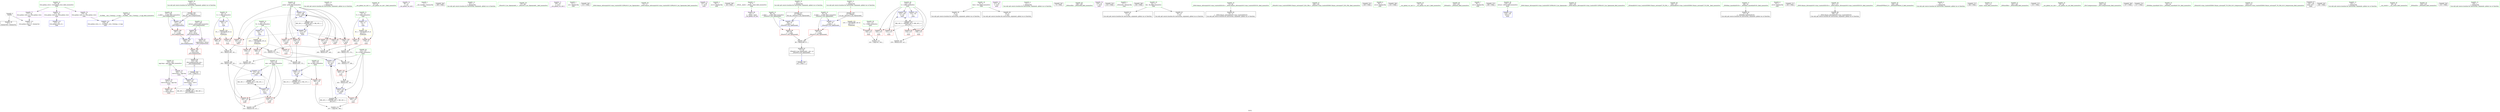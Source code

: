digraph "SVFG" {
	label="SVFG";

	Node0x5614a240f310 [shape=record,color=grey,label="{NodeID: 0\nNullPtr}"];
	Node0x5614a240f310 -> Node0x5614a24195a0[style=solid];
	Node0x5614a240f310 -> Node0x5614a241d6f0[style=solid];
	Node0x5614a2438730 [shape=record,color=black,label="{NodeID: 263\n201 = PHI(253, )\n}"];
	Node0x5614a2438730 -> Node0x5614a241e0e0[style=solid];
	Node0x5614a24184c0 [shape=record,color=red,label="{NodeID: 97\n218\<--125\n\<--ans\nmain\n}"];
	Node0x5614a24184c0 -> Node0x5614a241c2e0[style=solid];
	Node0x5614a2415c30 [shape=record,color=green,label="{NodeID: 14\n141\<--1\n\<--dummyObj\nCan only get source location for instruction, argument, global var or function.}"];
	Node0x5614a2418000 [shape=record,color=blue,label="{NodeID: 111\n23\<--21\nF\<--\nGlob }"];
	Node0x5614a2418000 -> Node0x5614a242de80[style=dashed];
	Node0x5614a24169c0 [shape=record,color=green,label="{NodeID: 28\n61\<--62\n__cxx_global_var_init.1\<--__cxx_global_var_init.1_field_insensitive\n}"];
	Node0x5614a2423880 [shape=record,color=grey,label="{NodeID: 208\n198 = Binary(197, 196, )\n}"];
	Node0x5614a2423880 -> Node0x5614a241e010[style=solid];
	Node0x5614a241df40 [shape=record,color=blue,label="{NodeID: 125\n125\<--194\nans\<--add12\nmain\n}"];
	Node0x5614a241df40 -> Node0x5614a24183f0[style=dashed];
	Node0x5614a241df40 -> Node0x5614a24184c0[style=dashed];
	Node0x5614a241df40 -> Node0x5614a241df40[style=dashed];
	Node0x5614a241df40 -> Node0x5614a242b680[style=dashed];
	Node0x5614a24176a0 [shape=record,color=green,label="{NodeID: 42\n127\<--128\nprod\<--prod_field_insensitive\nmain\n}"];
	Node0x5614a24176a0 -> Node0x5614a2418590[style=solid];
	Node0x5614a24176a0 -> Node0x5614a2418660[style=solid];
	Node0x5614a24176a0 -> Node0x5614a2418730[style=solid];
	Node0x5614a24176a0 -> Node0x5614a2418800[style=solid];
	Node0x5614a24176a0 -> Node0x5614a24188d0[style=solid];
	Node0x5614a24176a0 -> Node0x5614a24189a0[style=solid];
	Node0x5614a24176a0 -> Node0x5614a241dc00[style=solid];
	Node0x5614a24176a0 -> Node0x5614a241e010[style=solid];
	Node0x5614a242c580 [shape=record,color=black,label="{NodeID: 222\nMR_24V_2 = PHI(MR_24V_5, MR_24V_1, )\npts\{132 \}\n}"];
	Node0x5614a242c580 -> Node0x5614a241dda0[style=dashed];
	Node0x5614a24193d0 [shape=record,color=green,label="{NodeID: 56\n257\<--258\n__n.addr\<--__n.addr_field_insensitive\n_ZSt12setprecisioni\n}"];
	Node0x5614a24193d0 -> Node0x5614a2417d90[style=solid];
	Node0x5614a24193d0 -> Node0x5614a241e280[style=solid];
	Node0x5614a241a0e0 [shape=record,color=purple,label="{NodeID: 70\n69\<--12\n\<--.str\n__cxx_global_var_init.1\n}"];
	Node0x5614a241acd0 [shape=record,color=red,label="{NodeID: 84\n179\<--23\n\<--F\nmain\n}"];
	Node0x5614a241acd0 -> Node0x5614a241c460[style=solid];
	Node0x5614a2414cd0 [shape=record,color=green,label="{NodeID: 1\n7\<--1\n__dso_handle\<--dummyObj\nGlob }"];
	Node0x5614a24388a0 [shape=record,color=black,label="{NodeID: 264\n209 = PHI()\n}"];
	Node0x5614a2418590 [shape=record,color=red,label="{NodeID: 98\n170\<--127\n\<--prod\nmain\n}"];
	Node0x5614a2418590 -> Node0x5614a2423280[style=solid];
	Node0x5614a2415cc0 [shape=record,color=green,label="{NodeID: 15\n167\<--1\n\<--dummyObj\nCan only get source location for instruction, argument, global var or function.}"];
	Node0x5614a2418100 [shape=record,color=blue,label="{NodeID: 112\n25\<--21\nX\<--\nGlob }"];
	Node0x5614a2418100 -> Node0x5614a242df60[style=dashed];
	Node0x5614a2416ac0 [shape=record,color=green,label="{NodeID: 29\n67\<--68\n_ZStorSt13_Ios_OpenmodeS_\<--_ZStorSt13_Ios_OpenmodeS__field_insensitive\n}"];
	Node0x5614a2423a00 [shape=record,color=grey,label="{NodeID: 209\n183 = Binary(182, 181, )\n}"];
	Node0x5614a2423a00 -> Node0x5614a241de70[style=solid];
	Node0x5614a241e010 [shape=record,color=blue,label="{NodeID: 126\n127\<--198\nprod\<--add13\nmain\n}"];
	Node0x5614a241e010 -> Node0x5614a2418590[style=dashed];
	Node0x5614a241e010 -> Node0x5614a2418660[style=dashed];
	Node0x5614a241e010 -> Node0x5614a2418730[style=dashed];
	Node0x5614a241e010 -> Node0x5614a2418800[style=dashed];
	Node0x5614a241e010 -> Node0x5614a24188d0[style=dashed];
	Node0x5614a241e010 -> Node0x5614a24189a0[style=dashed];
	Node0x5614a241e010 -> Node0x5614a241e010[style=dashed];
	Node0x5614a241e010 -> Node0x5614a242bb80[style=dashed];
	Node0x5614a2417770 [shape=record,color=green,label="{NodeID: 43\n129\<--130\ntn\<--tn_field_insensitive\nmain\n}"];
	Node0x5614a2417770 -> Node0x5614a2418a70[style=solid];
	Node0x5614a2417770 -> Node0x5614a241dcd0[style=solid];
	Node0x5614a242ca80 [shape=record,color=black,label="{NodeID: 223\nMR_26V_2 = PHI(MR_26V_3, MR_26V_1, )\npts\{1340000 \}\n}"];
	Node0x5614a242ca80 -> Node0x5614a241e0e0[style=dashed];
	Node0x5614a24194a0 [shape=record,color=green,label="{NodeID: 57\n36\<--269\n_GLOBAL__sub_I_Yoshiap_1_0.cpp\<--_GLOBAL__sub_I_Yoshiap_1_0.cpp_field_insensitive\n}"];
	Node0x5614a24194a0 -> Node0x5614a2418300[style=solid];
	Node0x5614a241a1b0 [shape=record,color=purple,label="{NodeID: 71\n100\<--18\n\<--.str.3\n__cxx_global_var_init.2\n}"];
	Node0x5614a241ada0 [shape=record,color=red,label="{NodeID: 85\n196\<--23\n\<--F\nmain\n}"];
	Node0x5614a241ada0 -> Node0x5614a2423880[style=solid];
	Node0x5614a2414d60 [shape=record,color=green,label="{NodeID: 2\n12\<--1\n.str\<--dummyObj\nGlob }"];
	Node0x5614a2438970 [shape=record,color=black,label="{NodeID: 265\n213 = PHI()\n}"];
	Node0x5614a2418660 [shape=record,color=red,label="{NodeID: 99\n174\<--127\n\<--prod\nmain\n}"];
	Node0x5614a2418660 -> Node0x5614a2423d00[style=solid];
	Node0x5614a2415dc0 [shape=record,color=green,label="{NodeID: 16\n202\<--1\n\<--dummyObj\nCan only get source location for instruction, argument, global var or function.|{<s0>15}}"];
	Node0x5614a2415dc0:s0 -> Node0x5614a2437490[style=solid,color=red];
	Node0x5614a2418200 [shape=record,color=blue,label="{NodeID: 113\n275\<--35\nllvm.global_ctors_0\<--\nGlob }"];
	Node0x5614a2416bc0 [shape=record,color=green,label="{NodeID: 30\n71\<--72\n_ZNSt14basic_ofstreamIcSt11char_traitsIcEEC1EPKcSt13_Ios_Openmode\<--_ZNSt14basic_ofstreamIcSt11char_traitsIcEEC1EPKcSt13_Ios_Openmode_field_insensitive\n}"];
	Node0x5614a2423b80 [shape=record,color=grey,label="{NodeID: 210\n181 = Binary(177, 180, )\n}"];
	Node0x5614a2423b80 -> Node0x5614a2423a00[style=solid];
	Node0x5614a241e0e0 [shape=record,color=blue,label="{NodeID: 127\n205\<--201\ncoerce.dive\<--call14\nmain\n}"];
	Node0x5614a241e0e0 -> Node0x5614a2417cc0[style=dashed];
	Node0x5614a241e0e0 -> Node0x5614a242ca80[style=dashed];
	Node0x5614a2417840 [shape=record,color=green,label="{NodeID: 44\n131\<--132\ntf\<--tf_field_insensitive\nmain\n}"];
	Node0x5614a2417840 -> Node0x5614a2418b40[style=solid];
	Node0x5614a2417840 -> Node0x5614a2417bf0[style=solid];
	Node0x5614a2417840 -> Node0x5614a241dda0[style=solid];
	Node0x5614a2417840 -> Node0x5614a241de70[style=solid];
	Node0x5614a24195a0 [shape=record,color=black,label="{NodeID: 58\n2\<--3\ndummyVal\<--dummyVal\n}"];
	Node0x5614a241a280 [shape=record,color=purple,label="{NodeID: 72\n147\<--28\n\<--.str.4\nmain\n}"];
	Node0x5614a241ae70 [shape=record,color=red,label="{NodeID: 86\n169\<--25\n\<--X\nmain\n}"];
	Node0x5614a241ae70 -> Node0x5614a2423280[style=solid];
	Node0x5614a2415600 [shape=record,color=green,label="{NodeID: 3\n18\<--1\n.str.3\<--dummyObj\nGlob }"];
	Node0x5614a2438a40 [shape=record,color=black,label="{NodeID: 266\n46 = PHI()\n}"];
	Node0x5614a2418730 [shape=record,color=red,label="{NodeID: 100\n178\<--127\n\<--prod\nmain\n}"];
	Node0x5614a2418730 -> Node0x5614a241c460[style=solid];
	Node0x5614a2415ec0 [shape=record,color=green,label="{NodeID: 17\n4\<--6\n_ZStL8__ioinit\<--_ZStL8__ioinit_field_insensitive\nGlob }"];
	Node0x5614a2415ec0 -> Node0x5614a241a010[style=solid];
	Node0x5614a2418300 [shape=record,color=blue,label="{NodeID: 114\n276\<--36\nllvm.global_ctors_1\<--_GLOBAL__sub_I_Yoshiap_1_0.cpp\nGlob }"];
	Node0x5614a2416cc0 [shape=record,color=green,label="{NodeID: 31\n80\<--81\n__a.addr\<--__a.addr_field_insensitive\n_ZStorSt13_Ios_OpenmodeS_\n}"];
	Node0x5614a2416cc0 -> Node0x5614a241b0e0[style=solid];
	Node0x5614a2416cc0 -> Node0x5614a241d7f0[style=solid];
	Node0x5614a2423d00 [shape=record,color=grey,label="{NodeID: 211\n175 = Binary(173, 174, )\n}"];
	Node0x5614a2423d00 -> Node0x5614a241dda0[style=solid];
	Node0x5614a241e1b0 [shape=record,color=blue,label="{NodeID: 128\n123\<--229\nt\<--inc\nmain\n}"];
	Node0x5614a241e1b0 -> Node0x5614a242b180[style=dashed];
	Node0x5614a2417910 [shape=record,color=green,label="{NodeID: 45\n133\<--134\nagg.tmp\<--agg.tmp_field_insensitive\nmain\n}"];
	Node0x5614a2417910 -> Node0x5614a241a7f0[style=solid];
	Node0x5614a2417910 -> Node0x5614a241a8c0[style=solid];
	Node0x5614a24196a0 [shape=record,color=black,label="{NodeID: 59\n9\<--8\n\<--fout\nCan only get source location for instruction, argument, global var or function.}"];
	Node0x5614a241a350 [shape=record,color=purple,label="{NodeID: 73\n212\<--30\n\<--.str.5\nmain\n}"];
	Node0x5614a241af40 [shape=record,color=red,label="{NodeID: 87\n177\<--25\n\<--X\nmain\n}"];
	Node0x5614a241af40 -> Node0x5614a2423b80[style=solid];
	Node0x5614a2415690 [shape=record,color=green,label="{NodeID: 4\n21\<--1\n\<--dummyObj\nCan only get source location for instruction, argument, global var or function.}"];
	Node0x5614a2438b10 [shape=record,color=black,label="{NodeID: 267\n73 = PHI()\n}"];
	Node0x5614a2418800 [shape=record,color=red,label="{NodeID: 101\n191\<--127\n\<--prod\nmain\n}"];
	Node0x5614a2418800 -> Node0x5614a2423700[style=solid];
	Node0x5614a2415fc0 [shape=record,color=green,label="{NodeID: 18\n8\<--11\nfout\<--fout_field_insensitive\nGlob }"];
	Node0x5614a2415fc0 -> Node0x5614a24196a0[style=solid];
	Node0x5614a2415fc0 -> Node0x5614a24197a0[style=solid];
	Node0x5614a241d6f0 [shape=record,color=blue, style = dotted,label="{NodeID: 115\n277\<--3\nllvm.global_ctors_2\<--dummyVal\nGlob }"];
	Node0x5614a2416d90 [shape=record,color=green,label="{NodeID: 32\n82\<--83\n__b.addr\<--__b.addr_field_insensitive\n_ZStorSt13_Ios_OpenmodeS_\n}"];
	Node0x5614a2416d90 -> Node0x5614a241b1b0[style=solid];
	Node0x5614a2416d90 -> Node0x5614a241d8c0[style=solid];
	Node0x5614a2423e80 [shape=record,color=grey,label="{NodeID: 212\n145 = cmp(143, 144, )\n}"];
	Node0x5614a241e280 [shape=record,color=blue,label="{NodeID: 129\n257\<--254\n__n.addr\<--__n\n_ZSt12setprecisioni\n}"];
	Node0x5614a241e280 -> Node0x5614a2417d90[style=dashed];
	Node0x5614a24179e0 [shape=record,color=green,label="{NodeID: 46\n138\<--139\n_ZNSirsERi\<--_ZNSirsERi_field_insensitive\n}"];
	Node0x5614a24197a0 [shape=record,color=black,label="{NodeID: 60\n10\<--8\n\<--fout\nCan only get source location for instruction, argument, global var or function.}"];
	Node0x5614a241a420 [shape=record,color=purple,label="{NodeID: 74\n216\<--32\n\<--.str.6\nmain\n}"];
	Node0x5614a2436fd0 [shape=record,color=black,label="{NodeID: 254\n223 = PHI()\n}"];
	Node0x5614a241b010 [shape=record,color=red,label="{NodeID: 88\n219\<--25\n\<--X\nmain\n}"];
	Node0x5614a241b010 -> Node0x5614a241c160[style=solid];
	Node0x5614a2415720 [shape=record,color=green,label="{NodeID: 5\n27\<--1\n_ZSt4cout\<--dummyObj\nGlob }"];
	Node0x5614a2438be0 [shape=record,color=black,label="{NodeID: 268\n105 = PHI()\n}"];
	Node0x5614a24188d0 [shape=record,color=red,label="{NodeID: 102\n197\<--127\n\<--prod\nmain\n}"];
	Node0x5614a24188d0 -> Node0x5614a2423880[style=solid];
	Node0x5614a24160c0 [shape=record,color=green,label="{NodeID: 19\n14\<--17\nfin\<--fin_field_insensitive\nGlob }"];
	Node0x5614a24160c0 -> Node0x5614a24198a0[style=solid];
	Node0x5614a24160c0 -> Node0x5614a24199a0[style=solid];
	Node0x5614a241d7f0 [shape=record,color=blue,label="{NodeID: 116\n80\<--78\n__a.addr\<--__a\n_ZStorSt13_Ios_OpenmodeS_\n}"];
	Node0x5614a241d7f0 -> Node0x5614a241b0e0[style=dashed];
	Node0x5614a2416e60 [shape=record,color=green,label="{NodeID: 33\n75\<--94\n_ZNSt14basic_ofstreamIcSt11char_traitsIcEED1Ev\<--_ZNSt14basic_ofstreamIcSt11char_traitsIcEED1Ev_field_insensitive\n}"];
	Node0x5614a2416e60 -> Node0x5614a2419ba0[style=solid];
	Node0x5614a2424000 [shape=record,color=grey,label="{NodeID: 213\n187 = cmp(185, 186, )\n}"];
	Node0x5614a241e350 [shape=record,color=blue,label="{NodeID: 130\n260\<--261\n_M_n\<--\n_ZSt12setprecisioni\n}"];
	Node0x5614a241e350 -> Node0x5614a2417e60[style=dashed];
	Node0x5614a2417ae0 [shape=record,color=green,label="{NodeID: 47\n149\<--150\n_ZStlsISt11char_traitsIcEERSt13basic_ostreamIcT_ES5_PKc\<--_ZStlsISt11char_traitsIcEERSt13basic_ostreamIcT_ES5_PKc_field_insensitive\n}"];
	Node0x5614a24198a0 [shape=record,color=black,label="{NodeID: 61\n15\<--14\n\<--fin\nCan only get source location for instruction, argument, global var or function.}"];
	Node0x5614a241a4f0 [shape=record,color=purple,label="{NodeID: 75\n275\<--34\nllvm.global_ctors_0\<--llvm.global_ctors\nGlob }"];
	Node0x5614a241a4f0 -> Node0x5614a2418200[style=solid];
	Node0x5614a2192500 [shape=record,color=black,label="{NodeID: 255\n226 = PHI()\n}"];
	Node0x5614a241b0e0 [shape=record,color=red,label="{NodeID: 89\n86\<--80\n\<--__a.addr\n_ZStorSt13_Ios_OpenmodeS_\n}"];
	Node0x5614a241b0e0 -> Node0x5614a241c5e0[style=solid];
	Node0x5614a24157b0 [shape=record,color=green,label="{NodeID: 6\n28\<--1\n.str.4\<--dummyObj\nGlob }"];
	Node0x5614a2438cb0 [shape=record,color=black,label="{NodeID: 269\n155 = PHI()\n}"];
	Node0x5614a24189a0 [shape=record,color=red,label="{NodeID: 103\n220\<--127\n\<--prod\nmain\n}"];
	Node0x5614a24189a0 -> Node0x5614a241c160[style=solid];
	Node0x5614a24161c0 [shape=record,color=green,label="{NodeID: 20\n20\<--22\nC\<--C_field_insensitive\nGlob }"];
	Node0x5614a24161c0 -> Node0x5614a241ab30[style=solid];
	Node0x5614a24161c0 -> Node0x5614a241ac00[style=solid];
	Node0x5614a24161c0 -> Node0x5614a2417f30[style=solid];
	Node0x5614a241c160 [shape=record,color=grey,label="{NodeID: 200\n221 = Binary(219, 220, )\n}"];
	Node0x5614a241c160 -> Node0x5614a241c2e0[style=solid];
	Node0x5614a241d8c0 [shape=record,color=blue,label="{NodeID: 117\n82\<--79\n__b.addr\<--__b\n_ZStorSt13_Ios_OpenmodeS_\n}"];
	Node0x5614a241d8c0 -> Node0x5614a241b1b0[style=dashed];
	Node0x5614a2416f60 [shape=record,color=green,label="{NodeID: 34\n97\<--98\n__cxx_global_var_init.2\<--__cxx_global_var_init.2_field_insensitive\n}"];
	Node0x5614a2418c00 [shape=record,color=green,label="{NodeID: 48\n153\<--154\n_ZNSolsEi\<--_ZNSolsEi_field_insensitive\n}"];
	Node0x5614a242dd70 [shape=record,color=yellow,style=double,label="{NodeID: 228\n6V_1 = ENCHI(MR_6V_0)\npts\{22 \}\nFun[main]}"];
	Node0x5614a242dd70 -> Node0x5614a241ab30[style=dashed];
	Node0x5614a242dd70 -> Node0x5614a241ac00[style=dashed];
	Node0x5614a24199a0 [shape=record,color=black,label="{NodeID: 62\n16\<--14\n\<--fin\nCan only get source location for instruction, argument, global var or function.}"];
	Node0x5614a241a5f0 [shape=record,color=purple,label="{NodeID: 76\n276\<--34\nllvm.global_ctors_1\<--llvm.global_ctors\nGlob }"];
	Node0x5614a241a5f0 -> Node0x5614a2418300[style=solid];
	Node0x5614a2437490 [shape=record,color=black,label="{NodeID: 256\n254 = PHI(202, )\n0th arg _ZSt12setprecisioni }"];
	Node0x5614a2437490 -> Node0x5614a241e280[style=solid];
	Node0x5614a241b1b0 [shape=record,color=red,label="{NodeID: 90\n87\<--82\n\<--__b.addr\n_ZStorSt13_Ios_OpenmodeS_\n}"];
	Node0x5614a241b1b0 -> Node0x5614a241c5e0[style=solid];
	Node0x5614a2415840 [shape=record,color=green,label="{NodeID: 7\n30\<--1\n.str.5\<--dummyObj\nGlob }"];
	Node0x5614a2438db0 [shape=record,color=black,label="{NodeID: 270\n160 = PHI()\n}"];
	Node0x5614a2418a70 [shape=record,color=red,label="{NodeID: 104\n186\<--129\n\<--tn\nmain\n}"];
	Node0x5614a2418a70 -> Node0x5614a2424000[style=solid];
	Node0x5614a24162c0 [shape=record,color=green,label="{NodeID: 21\n23\<--24\nF\<--F_field_insensitive\nGlob }"];
	Node0x5614a24162c0 -> Node0x5614a241acd0[style=solid];
	Node0x5614a24162c0 -> Node0x5614a241ada0[style=solid];
	Node0x5614a24162c0 -> Node0x5614a2418000[style=solid];
	Node0x5614a241c2e0 [shape=record,color=grey,label="{NodeID: 201\n222 = Binary(218, 221, )\n}"];
	Node0x5614a241d990 [shape=record,color=blue,label="{NodeID: 118\n119\<--136\nretval\<--\nmain\n}"];
	Node0x5614a2417060 [shape=record,color=green,label="{NodeID: 35\n103\<--104\n_ZNSt14basic_ifstreamIcSt11char_traitsIcEEC1EPKcSt13_Ios_Openmode\<--_ZNSt14basic_ifstreamIcSt11char_traitsIcEEC1EPKcSt13_Ios_Openmode_field_insensitive\n}"];
	Node0x5614a2418d00 [shape=record,color=green,label="{NodeID: 49\n156\<--157\n_ZSt4endlIcSt11char_traitsIcEERSt13basic_ostreamIT_T0_ES6_\<--_ZSt4endlIcSt11char_traitsIcEERSt13basic_ostreamIT_T0_ES6__field_insensitive\n}"];
	Node0x5614a242de80 [shape=record,color=yellow,style=double,label="{NodeID: 229\n8V_1 = ENCHI(MR_8V_0)\npts\{24 \}\nFun[main]}"];
	Node0x5614a242de80 -> Node0x5614a241acd0[style=dashed];
	Node0x5614a242de80 -> Node0x5614a241ada0[style=dashed];
	Node0x5614a2419aa0 [shape=record,color=black,label="{NodeID: 63\n47\<--48\n\<--_ZNSt8ios_base4InitD1Ev\nCan only get source location for instruction, argument, global var or function.}"];
	Node0x5614a241a6f0 [shape=record,color=purple,label="{NodeID: 77\n277\<--34\nllvm.global_ctors_2\<--llvm.global_ctors\nGlob }"];
	Node0x5614a241a6f0 -> Node0x5614a241d6f0[style=solid];
	Node0x5614a2437650 [shape=record,color=black,label="{NodeID: 257\n78 = PHI(65, )\n0th arg _ZStorSt13_Ios_OpenmodeS_ }"];
	Node0x5614a2437650 -> Node0x5614a241d7f0[style=solid];
	Node0x5614a241b280 [shape=record,color=red,label="{NodeID: 91\n144\<--121\n\<--T\nmain\n}"];
	Node0x5614a241b280 -> Node0x5614a2423e80[style=solid];
	Node0x5614a24158d0 [shape=record,color=green,label="{NodeID: 8\n32\<--1\n.str.6\<--dummyObj\nGlob }"];
	Node0x5614a2438f10 [shape=record,color=black,label="{NodeID: 271\n163 = PHI()\n}"];
	Node0x5614a2418b40 [shape=record,color=red,label="{NodeID: 105\n182\<--131\n\<--tf\nmain\n}"];
	Node0x5614a2418b40 -> Node0x5614a2423a00[style=solid];
	Node0x5614a24163c0 [shape=record,color=green,label="{NodeID: 22\n25\<--26\nX\<--X_field_insensitive\nGlob }"];
	Node0x5614a24163c0 -> Node0x5614a241ae70[style=solid];
	Node0x5614a24163c0 -> Node0x5614a241af40[style=solid];
	Node0x5614a24163c0 -> Node0x5614a241b010[style=solid];
	Node0x5614a24163c0 -> Node0x5614a2418100[style=solid];
	Node0x5614a241c460 [shape=record,color=grey,label="{NodeID: 202\n180 = Binary(178, 179, )\n}"];
	Node0x5614a241c460 -> Node0x5614a2423b80[style=solid];
	Node0x5614a241da60 [shape=record,color=blue,label="{NodeID: 119\n123\<--141\nt\<--\nmain\n}"];
	Node0x5614a241da60 -> Node0x5614a242b180[style=dashed];
	Node0x5614a2417160 [shape=record,color=green,label="{NodeID: 36\n107\<--113\n_ZNSt14basic_ifstreamIcSt11char_traitsIcEED1Ev\<--_ZNSt14basic_ifstreamIcSt11char_traitsIcEED1Ev_field_insensitive\n}"];
	Node0x5614a2417160 -> Node0x5614a2419d70[style=solid];
	Node0x5614a2418e00 [shape=record,color=green,label="{NodeID: 50\n158\<--159\n_ZNSolsEPFRSoS_E\<--_ZNSolsEPFRSoS_E_field_insensitive\n}"];
	Node0x5614a242df60 [shape=record,color=yellow,style=double,label="{NodeID: 230\n10V_1 = ENCHI(MR_10V_0)\npts\{26 \}\nFun[main]}"];
	Node0x5614a242df60 -> Node0x5614a241ae70[style=dashed];
	Node0x5614a242df60 -> Node0x5614a241af40[style=dashed];
	Node0x5614a242df60 -> Node0x5614a241b010[style=dashed];
	Node0x5614a2419ba0 [shape=record,color=black,label="{NodeID: 64\n74\<--75\n\<--_ZNSt14basic_ofstreamIcSt11char_traitsIcEED1Ev\nCan only get source location for instruction, argument, global var or function.}"];
	Node0x5614a241a7f0 [shape=record,color=purple,label="{NodeID: 78\n205\<--133\ncoerce.dive\<--agg.tmp\nmain\n}"];
	Node0x5614a241a7f0 -> Node0x5614a241e0e0[style=solid];
	Node0x5614a2437750 [shape=record,color=black,label="{NodeID: 258\n79 = PHI(66, )\n1st arg _ZStorSt13_Ios_OpenmodeS_ }"];
	Node0x5614a2437750 -> Node0x5614a241d8c0[style=solid];
	Node0x5614a241b350 [shape=record,color=red,label="{NodeID: 92\n143\<--123\n\<--t\nmain\n}"];
	Node0x5614a241b350 -> Node0x5614a2423e80[style=solid];
	Node0x5614a2415960 [shape=record,color=green,label="{NodeID: 9\n35\<--1\n\<--dummyObj\nCan only get source location for instruction, argument, global var or function.}"];
	Node0x5614a2439010 [shape=record,color=black,label="{NodeID: 272\n164 = PHI()\n}"];
	Node0x5614a2417bf0 [shape=record,color=red,label="{NodeID: 106\n185\<--131\n\<--tf\nmain\n}"];
	Node0x5614a2417bf0 -> Node0x5614a2424000[style=solid];
	Node0x5614a24164c0 [shape=record,color=green,label="{NodeID: 23\n34\<--38\nllvm.global_ctors\<--llvm.global_ctors_field_insensitive\nGlob }"];
	Node0x5614a24164c0 -> Node0x5614a241a4f0[style=solid];
	Node0x5614a24164c0 -> Node0x5614a241a5f0[style=solid];
	Node0x5614a24164c0 -> Node0x5614a241a6f0[style=solid];
	Node0x5614a241c5e0 [shape=record,color=grey,label="{NodeID: 203\n88 = Binary(86, 87, )\n}"];
	Node0x5614a241c5e0 -> Node0x5614a2419ca0[style=solid];
	Node0x5614a241db30 [shape=record,color=blue,label="{NodeID: 120\n125\<--21\nans\<--\nmain\n}"];
	Node0x5614a241db30 -> Node0x5614a24183f0[style=dashed];
	Node0x5614a241db30 -> Node0x5614a24184c0[style=dashed];
	Node0x5614a241db30 -> Node0x5614a241df40[style=dashed];
	Node0x5614a241db30 -> Node0x5614a242b680[style=dashed];
	Node0x5614a2417260 [shape=record,color=green,label="{NodeID: 37\n116\<--117\nmain\<--main_field_insensitive\n}"];
	Node0x5614a2418f00 [shape=record,color=green,label="{NodeID: 51\n161\<--162\n_ZNSirsERd\<--_ZNSirsERd_field_insensitive\n}"];
	Node0x5614a2419ca0 [shape=record,color=black,label="{NodeID: 65\n77\<--88\n_ZStorSt13_Ios_OpenmodeS__ret\<--or\n_ZStorSt13_Ios_OpenmodeS_\n|{<s0>3}}"];
	Node0x5614a2419ca0:s0 -> Node0x5614a24380a0[style=solid,color=blue];
	Node0x5614a241a8c0 [shape=record,color=purple,label="{NodeID: 79\n207\<--133\ncoerce.dive15\<--agg.tmp\nmain\n}"];
	Node0x5614a241a8c0 -> Node0x5614a2417cc0[style=solid];
	Node0x5614a24380a0 [shape=record,color=black,label="{NodeID: 259\n64 = PHI(77, )\n}"];
	Node0x5614a241b420 [shape=record,color=red,label="{NodeID: 93\n151\<--123\n\<--t\nmain\n}"];
	Node0x5614a24159f0 [shape=record,color=green,label="{NodeID: 10\n65\<--1\n\<--dummyObj\nCan only get source location for instruction, argument, global var or function.|{<s0>3}}"];
	Node0x5614a24159f0:s0 -> Node0x5614a2437650[style=solid,color=red];
	Node0x5614a24390e0 [shape=record,color=black,label="{NodeID: 273\n215 = PHI()\n}"];
	Node0x5614a2417cc0 [shape=record,color=red,label="{NodeID: 107\n208\<--207\n\<--coerce.dive15\nmain\n}"];
	Node0x5614a24165c0 [shape=record,color=green,label="{NodeID: 24\n39\<--40\n__cxx_global_var_init\<--__cxx_global_var_init_field_insensitive\n}"];
	Node0x5614a2423280 [shape=record,color=grey,label="{NodeID: 204\n171 = Binary(169, 170, )\n}"];
	Node0x5614a2423280 -> Node0x5614a241dcd0[style=solid];
	Node0x5614a241dc00 [shape=record,color=blue,label="{NodeID: 121\n127\<--167\nprod\<--\nmain\n}"];
	Node0x5614a241dc00 -> Node0x5614a2418590[style=dashed];
	Node0x5614a241dc00 -> Node0x5614a2418660[style=dashed];
	Node0x5614a241dc00 -> Node0x5614a2418730[style=dashed];
	Node0x5614a241dc00 -> Node0x5614a2418800[style=dashed];
	Node0x5614a241dc00 -> Node0x5614a24188d0[style=dashed];
	Node0x5614a241dc00 -> Node0x5614a24189a0[style=dashed];
	Node0x5614a241dc00 -> Node0x5614a241e010[style=dashed];
	Node0x5614a241dc00 -> Node0x5614a242bb80[style=dashed];
	Node0x5614a2417360 [shape=record,color=green,label="{NodeID: 38\n119\<--120\nretval\<--retval_field_insensitive\nmain\n}"];
	Node0x5614a2417360 -> Node0x5614a241d990[style=solid];
	Node0x5614a242b180 [shape=record,color=black,label="{NodeID: 218\nMR_16V_3 = PHI(MR_16V_4, MR_16V_2, )\npts\{124 \}\n}"];
	Node0x5614a242b180 -> Node0x5614a241b350[style=dashed];
	Node0x5614a242b180 -> Node0x5614a241b420[style=dashed];
	Node0x5614a242b180 -> Node0x5614a241b4f0[style=dashed];
	Node0x5614a242b180 -> Node0x5614a241b5c0[style=dashed];
	Node0x5614a242b180 -> Node0x5614a241e1b0[style=dashed];
	Node0x5614a2419000 [shape=record,color=green,label="{NodeID: 52\n203\<--204\n_ZSt12setprecisioni\<--_ZSt12setprecisioni_field_insensitive\n}"];
	Node0x5614a242e120 [shape=record,color=yellow,style=double,label="{NodeID: 232\n14V_1 = ENCHI(MR_14V_0)\npts\{122 \}\nFun[main]}"];
	Node0x5614a242e120 -> Node0x5614a241b280[style=dashed];
	Node0x5614a2419d70 [shape=record,color=black,label="{NodeID: 66\n106\<--107\n\<--_ZNSt14basic_ifstreamIcSt11char_traitsIcEED1Ev\nCan only get source location for instruction, argument, global var or function.}"];
	Node0x5614a241a990 [shape=record,color=purple,label="{NodeID: 80\n260\<--255\n_M_n\<--retval\n_ZSt12setprecisioni\n}"];
	Node0x5614a241a990 -> Node0x5614a241e350[style=solid];
	Node0x5614a24382d0 [shape=record,color=black,label="{NodeID: 260\n137 = PHI()\n}"];
	Node0x5614a241b4f0 [shape=record,color=red,label="{NodeID: 94\n214\<--123\n\<--t\nmain\n}"];
	Node0x5614a2415a80 [shape=record,color=green,label="{NodeID: 11\n66\<--1\n\<--dummyObj\nCan only get source location for instruction, argument, global var or function.|{<s0>3}}"];
	Node0x5614a2415a80:s0 -> Node0x5614a2437750[style=solid,color=red];
	Node0x5614a2439210 [shape=record,color=black,label="{NodeID: 274\n217 = PHI()\n}"];
	Node0x5614a2417d90 [shape=record,color=red,label="{NodeID: 108\n261\<--257\n\<--__n.addr\n_ZSt12setprecisioni\n}"];
	Node0x5614a2417d90 -> Node0x5614a241e350[style=solid];
	Node0x5614a24166c0 [shape=record,color=green,label="{NodeID: 25\n43\<--44\n_ZNSt8ios_base4InitC1Ev\<--_ZNSt8ios_base4InitC1Ev_field_insensitive\n}"];
	Node0x5614a2423400 [shape=record,color=grey,label="{NodeID: 205\n229 = Binary(228, 141, )\n}"];
	Node0x5614a2423400 -> Node0x5614a241e1b0[style=solid];
	Node0x5614a241dcd0 [shape=record,color=blue,label="{NodeID: 122\n129\<--171\ntn\<--div\nmain\n}"];
	Node0x5614a241dcd0 -> Node0x5614a2418a70[style=dashed];
	Node0x5614a241dcd0 -> Node0x5614a241dcd0[style=dashed];
	Node0x5614a241dcd0 -> Node0x5614a242c080[style=dashed];
	Node0x5614a2417430 [shape=record,color=green,label="{NodeID: 39\n121\<--122\nT\<--T_field_insensitive\nmain\n}"];
	Node0x5614a2417430 -> Node0x5614a241b280[style=solid];
	Node0x5614a242b680 [shape=record,color=black,label="{NodeID: 219\nMR_18V_2 = PHI(MR_18V_4, MR_18V_1, )\npts\{126 \}\n}"];
	Node0x5614a242b680 -> Node0x5614a241db30[style=dashed];
	Node0x5614a2419100 [shape=record,color=green,label="{NodeID: 53\n210\<--211\n_ZStlsIcSt11char_traitsIcEERSt13basic_ostreamIT_T0_ES6_St13_Setprecision\<--_ZStlsIcSt11char_traitsIcEERSt13basic_ostreamIT_T0_ES6_St13_Setprecision_field_insensitive\n}"];
	Node0x5614a2419e70 [shape=record,color=black,label="{NodeID: 67\n118\<--136\nmain_ret\<--\nmain\n}"];
	Node0x5614a241aa60 [shape=record,color=purple,label="{NodeID: 81\n263\<--255\ncoerce.dive\<--retval\n_ZSt12setprecisioni\n}"];
	Node0x5614a241aa60 -> Node0x5614a2417e60[style=solid];
	Node0x5614a24383a0 [shape=record,color=black,label="{NodeID: 261\n148 = PHI()\n}"];
	Node0x5614a241b5c0 [shape=record,color=red,label="{NodeID: 95\n228\<--123\n\<--t\nmain\n}"];
	Node0x5614a241b5c0 -> Node0x5614a2423400[style=solid];
	Node0x5614a2415b10 [shape=record,color=green,label="{NodeID: 12\n102\<--1\n\<--dummyObj\nCan only get source location for instruction, argument, global var or function.}"];
	Node0x5614a2417e60 [shape=record,color=red,label="{NodeID: 109\n264\<--263\n\<--coerce.dive\n_ZSt12setprecisioni\n}"];
	Node0x5614a2417e60 -> Node0x5614a2419f40[style=solid];
	Node0x5614a24167c0 [shape=record,color=green,label="{NodeID: 26\n49\<--50\n__cxa_atexit\<--__cxa_atexit_field_insensitive\n}"];
	Node0x5614a2423580 [shape=record,color=grey,label="{NodeID: 206\n194 = Binary(193, 192, )\n}"];
	Node0x5614a2423580 -> Node0x5614a241df40[style=solid];
	Node0x5614a241dda0 [shape=record,color=blue,label="{NodeID: 123\n131\<--175\ntf\<--div7\nmain\n}"];
	Node0x5614a241dda0 -> Node0x5614a2418b40[style=dashed];
	Node0x5614a241dda0 -> Node0x5614a241de70[style=dashed];
	Node0x5614a2417500 [shape=record,color=green,label="{NodeID: 40\n123\<--124\nt\<--t_field_insensitive\nmain\n}"];
	Node0x5614a2417500 -> Node0x5614a241b350[style=solid];
	Node0x5614a2417500 -> Node0x5614a241b420[style=solid];
	Node0x5614a2417500 -> Node0x5614a241b4f0[style=solid];
	Node0x5614a2417500 -> Node0x5614a241b5c0[style=solid];
	Node0x5614a2417500 -> Node0x5614a241da60[style=solid];
	Node0x5614a2417500 -> Node0x5614a241e1b0[style=solid];
	Node0x5614a242bb80 [shape=record,color=black,label="{NodeID: 220\nMR_20V_2 = PHI(MR_20V_4, MR_20V_1, )\npts\{128 \}\n}"];
	Node0x5614a242bb80 -> Node0x5614a241dc00[style=dashed];
	Node0x5614a2419200 [shape=record,color=green,label="{NodeID: 54\n224\<--225\n_ZNSolsEd\<--_ZNSolsEd_field_insensitive\n}"];
	Node0x5614a2419f40 [shape=record,color=black,label="{NodeID: 68\n253\<--264\n_ZSt12setprecisioni_ret\<--\n_ZSt12setprecisioni\n|{<s0>15}}"];
	Node0x5614a2419f40:s0 -> Node0x5614a2438730[style=solid,color=blue];
	Node0x5614a241ab30 [shape=record,color=red,label="{NodeID: 82\n173\<--20\n\<--C\nmain\n}"];
	Node0x5614a241ab30 -> Node0x5614a2423d00[style=solid];
	Node0x5614a2438470 [shape=record,color=black,label="{NodeID: 262\n152 = PHI()\n}"];
	Node0x5614a24183f0 [shape=record,color=red,label="{NodeID: 96\n193\<--125\n\<--ans\nmain\n}"];
	Node0x5614a24183f0 -> Node0x5614a2423580[style=solid];
	Node0x5614a2415ba0 [shape=record,color=green,label="{NodeID: 13\n136\<--1\n\<--dummyObj\nCan only get source location for instruction, argument, global var or function.}"];
	Node0x5614a2417f30 [shape=record,color=blue,label="{NodeID: 110\n20\<--21\nC\<--\nGlob }"];
	Node0x5614a2417f30 -> Node0x5614a242dd70[style=dashed];
	Node0x5614a24168c0 [shape=record,color=green,label="{NodeID: 27\n48\<--54\n_ZNSt8ios_base4InitD1Ev\<--_ZNSt8ios_base4InitD1Ev_field_insensitive\n}"];
	Node0x5614a24168c0 -> Node0x5614a2419aa0[style=solid];
	Node0x5614a2423700 [shape=record,color=grey,label="{NodeID: 207\n192 = Binary(190, 191, )\n}"];
	Node0x5614a2423700 -> Node0x5614a2423580[style=solid];
	Node0x5614a241de70 [shape=record,color=blue,label="{NodeID: 124\n131\<--183\ntf\<--add9\nmain\n}"];
	Node0x5614a241de70 -> Node0x5614a2417bf0[style=dashed];
	Node0x5614a241de70 -> Node0x5614a241dda0[style=dashed];
	Node0x5614a241de70 -> Node0x5614a242c580[style=dashed];
	Node0x5614a24175d0 [shape=record,color=green,label="{NodeID: 41\n125\<--126\nans\<--ans_field_insensitive\nmain\n}"];
	Node0x5614a24175d0 -> Node0x5614a24183f0[style=solid];
	Node0x5614a24175d0 -> Node0x5614a24184c0[style=solid];
	Node0x5614a24175d0 -> Node0x5614a241db30[style=solid];
	Node0x5614a24175d0 -> Node0x5614a241df40[style=solid];
	Node0x5614a242c080 [shape=record,color=black,label="{NodeID: 221\nMR_22V_2 = PHI(MR_22V_4, MR_22V_1, )\npts\{130 \}\n}"];
	Node0x5614a242c080 -> Node0x5614a241dcd0[style=dashed];
	Node0x5614a2419300 [shape=record,color=green,label="{NodeID: 55\n255\<--256\nretval\<--retval_field_insensitive\n_ZSt12setprecisioni\n}"];
	Node0x5614a2419300 -> Node0x5614a241a990[style=solid];
	Node0x5614a2419300 -> Node0x5614a241aa60[style=solid];
	Node0x5614a241a010 [shape=record,color=purple,label="{NodeID: 69\n45\<--4\n\<--_ZStL8__ioinit\n__cxx_global_var_init\n}"];
	Node0x5614a241ac00 [shape=record,color=red,label="{NodeID: 83\n190\<--20\n\<--C\nmain\n}"];
	Node0x5614a241ac00 -> Node0x5614a2423700[style=solid];
}
